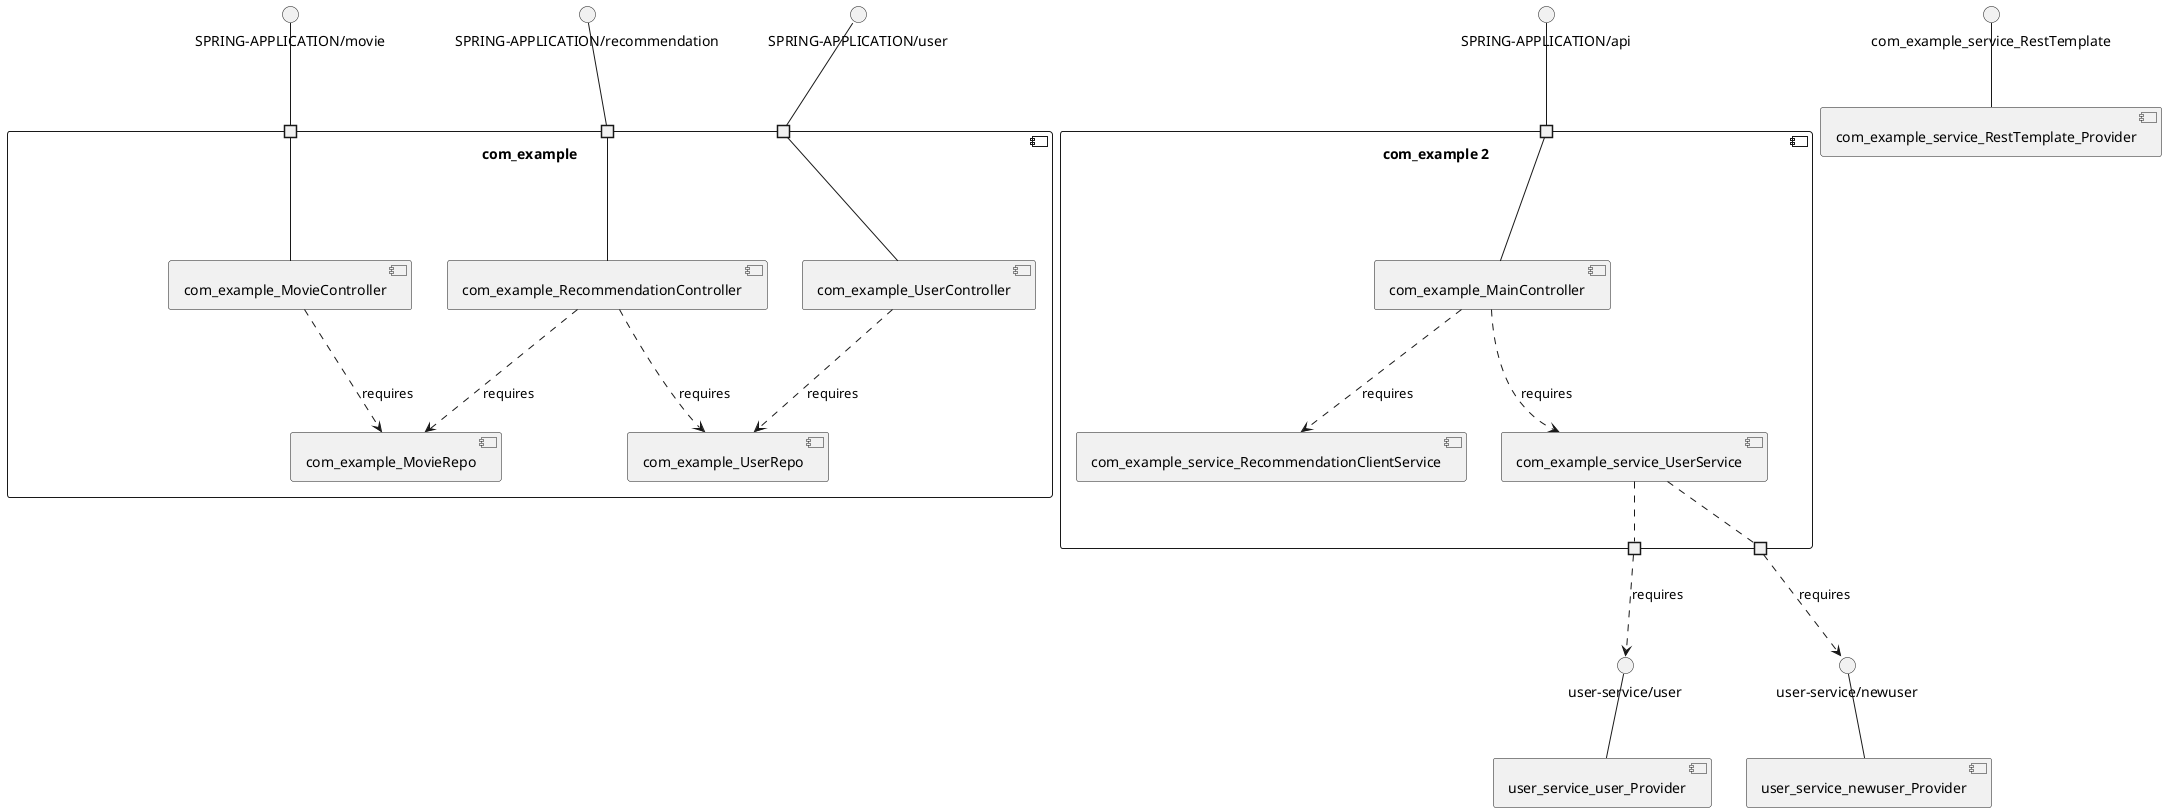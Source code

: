 @startuml
skinparam fixCircleLabelOverlapping true
skinparam componentStyle uml2
component "com_example\n\n\n\n\n\n" {
[com_example_MovieController]
[com_example_UserController]
[com_example_MovieRepo]
[com_example_RecommendationController]
[com_example_UserRepo]
portin " " as com_example_requires_SPRING_APPLICATION_recommendation
portin " " as com_example_requires_SPRING_APPLICATION_user
portin " " as com_example_requires_SPRING_APPLICATION_movie
[com_example_UserController]..>[com_example_UserRepo] : requires
[com_example_RecommendationController]..>[com_example_UserRepo] : requires
[com_example_RecommendationController]..>[com_example_MovieRepo] : requires
[com_example_MovieController]..>[com_example_MovieRepo] : requires
"com_example_requires_SPRING_APPLICATION_user"--[com_example_UserController]
"com_example_requires_SPRING_APPLICATION_movie"--[com_example_MovieController]
"com_example_requires_SPRING_APPLICATION_recommendation"--[com_example_RecommendationController]
}
interface "SPRING-APPLICATION/movie" as interface.SPRING_APPLICATION_movie
interface.SPRING_APPLICATION_movie--"com_example_requires_SPRING_APPLICATION_movie"
interface "SPRING-APPLICATION/recommendation" as interface.SPRING_APPLICATION_recommendation
interface.SPRING_APPLICATION_recommendation--"com_example_requires_SPRING_APPLICATION_recommendation"
interface "SPRING-APPLICATION/user" as interface.SPRING_APPLICATION_user
interface.SPRING_APPLICATION_user--"com_example_requires_SPRING_APPLICATION_user"
component "com_example 2\n\n\n\n\n\n" {
[com_example_MainController]
[com_example_service_UserService]
[com_example_service_RecommendationClientService]
portin " " as com_example_2_requires_SPRING_APPLICATION_api
portout " " as com_example_2_provides_user_service_user
portout " " as com_example_2_provides_user_service_newuser
[com_example_MainController]..>[com_example_service_UserService] : requires
[com_example_MainController]..>[com_example_service_RecommendationClientService] : requires
"com_example_2_requires_SPRING_APPLICATION_api"--[com_example_MainController]
[com_example_service_UserService].."com_example_2_provides_user_service_user"
[com_example_service_UserService].."com_example_2_provides_user_service_newuser"
}
interface "SPRING-APPLICATION/api" as interface.SPRING_APPLICATION_api
interface.SPRING_APPLICATION_api--"com_example_2_requires_SPRING_APPLICATION_api"
interface "user-service/newuser" as interface.user_service_newuser
"com_example_2_provides_user_service_newuser"..>interface.user_service_newuser : requires
interface "user-service/user" as interface.user_service_user
"com_example_2_provides_user_service_user"..>interface.user_service_user : requires
interface "com_example_service_RestTemplate" as interface.com_example_service_RestTemplate
interface.com_example_service_RestTemplate--[com_example_service_RestTemplate_Provider]
interface "user-service/newuser" as interface.user_service_newuser
interface.user_service_newuser--[user_service_newuser_Provider]
interface "user-service/user" as interface.user_service_user
interface.user_service_user--[user_service_user_Provider]

@enduml
